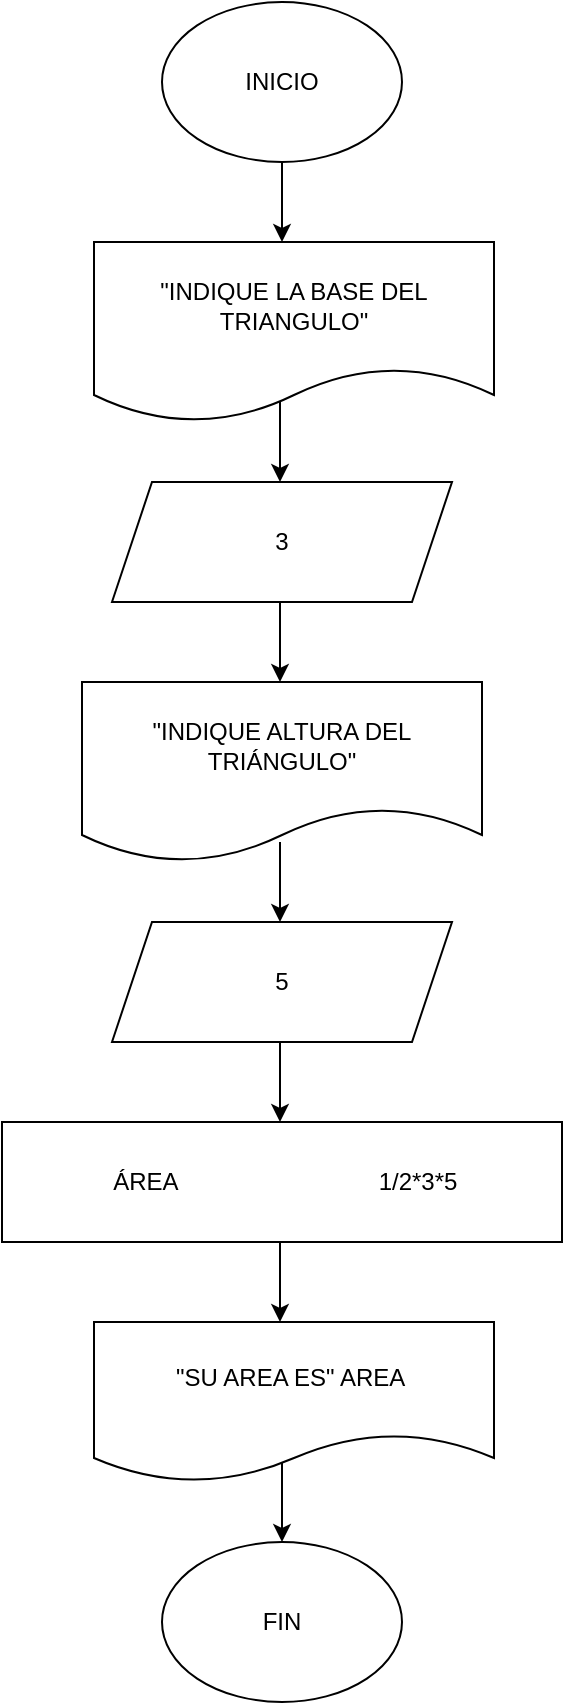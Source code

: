 <mxfile version="26.0.11">
  <diagram name="Página-1" id="ADHDNaXt84kSxLW3gGRc">
    <mxGraphModel dx="1909" dy="1013" grid="1" gridSize="10" guides="1" tooltips="1" connect="1" arrows="1" fold="1" page="1" pageScale="1" pageWidth="827" pageHeight="1169" math="0" shadow="0">
      <root>
        <mxCell id="0" />
        <mxCell id="1" parent="0" />
        <mxCell id="9HzkwYVFT3HCPuWsov---1" value="&lt;font style=&quot;vertical-align: inherit;&quot;&gt;&lt;font style=&quot;vertical-align: inherit;&quot;&gt;INICIO&lt;/font&gt;&lt;/font&gt;" style="ellipse;whiteSpace=wrap;html=1;" vertex="1" parent="1">
          <mxGeometry x="354" y="80" width="120" height="80" as="geometry" />
        </mxCell>
        <mxCell id="9HzkwYVFT3HCPuWsov---2" value="" style="edgeStyle=none;orthogonalLoop=1;jettySize=auto;html=1;rounded=0;exitX=0.5;exitY=1;exitDx=0;exitDy=0;" edge="1" parent="1" source="9HzkwYVFT3HCPuWsov---1">
          <mxGeometry width="100" relative="1" as="geometry">
            <mxPoint x="370" y="180" as="sourcePoint" />
            <mxPoint x="414" y="200" as="targetPoint" />
            <Array as="points" />
          </mxGeometry>
        </mxCell>
        <mxCell id="9HzkwYVFT3HCPuWsov---3" value="&lt;font style=&quot;vertical-align: inherit;&quot;&gt;&lt;font style=&quot;vertical-align: inherit;&quot;&gt;&quot;INDIQUE LA BASE DEL TRIANGULO&quot;&lt;/font&gt;&lt;/font&gt;" style="shape=document;whiteSpace=wrap;html=1;boundedLbl=1;" vertex="1" parent="1">
          <mxGeometry x="320" y="200" width="200" height="90" as="geometry" />
        </mxCell>
        <mxCell id="9HzkwYVFT3HCPuWsov---9" value="" style="edgeStyle=none;orthogonalLoop=1;jettySize=auto;html=1;rounded=0;" edge="1" parent="1">
          <mxGeometry width="100" relative="1" as="geometry">
            <mxPoint x="413" y="280" as="sourcePoint" />
            <mxPoint x="413" y="320" as="targetPoint" />
            <Array as="points" />
          </mxGeometry>
        </mxCell>
        <mxCell id="9HzkwYVFT3HCPuWsov---10" value="&lt;font style=&quot;vertical-align: inherit;&quot;&gt;&lt;font style=&quot;vertical-align: inherit;&quot;&gt;3&lt;/font&gt;&lt;/font&gt;" style="shape=parallelogram;perimeter=parallelogramPerimeter;whiteSpace=wrap;html=1;fixedSize=1;" vertex="1" parent="1">
          <mxGeometry x="329" y="320" width="170" height="60" as="geometry" />
        </mxCell>
        <mxCell id="9HzkwYVFT3HCPuWsov---12" value="" style="edgeStyle=none;orthogonalLoop=1;jettySize=auto;html=1;rounded=0;exitX=0.5;exitY=1;exitDx=0;exitDy=0;" edge="1" parent="1">
          <mxGeometry width="100" relative="1" as="geometry">
            <mxPoint x="413" y="380" as="sourcePoint" />
            <mxPoint x="413" y="420" as="targetPoint" />
            <Array as="points">
              <mxPoint x="413" y="390" />
            </Array>
          </mxGeometry>
        </mxCell>
        <mxCell id="9HzkwYVFT3HCPuWsov---13" value="&lt;font style=&quot;vertical-align: inherit;&quot;&gt;&lt;font style=&quot;vertical-align: inherit;&quot;&gt;&lt;font style=&quot;vertical-align: inherit;&quot;&gt;&lt;font style=&quot;vertical-align: inherit;&quot;&gt;&lt;font style=&quot;vertical-align: inherit;&quot;&gt;&lt;font style=&quot;vertical-align: inherit;&quot;&gt;&quot;INDIQUE ALTURA DEL TRIÁNGULO&quot;&lt;/font&gt;&lt;/font&gt;&lt;/font&gt;&lt;/font&gt;&lt;/font&gt;&lt;/font&gt;" style="shape=document;whiteSpace=wrap;html=1;boundedLbl=1;" vertex="1" parent="1">
          <mxGeometry x="314" y="420" width="200" height="90" as="geometry" />
        </mxCell>
        <mxCell id="9HzkwYVFT3HCPuWsov---14" value="" style="edgeStyle=none;orthogonalLoop=1;jettySize=auto;html=1;rounded=0;exitX=0.5;exitY=1;exitDx=0;exitDy=0;" edge="1" parent="1">
          <mxGeometry width="100" relative="1" as="geometry">
            <mxPoint x="413" y="500" as="sourcePoint" />
            <mxPoint x="413" y="540" as="targetPoint" />
            <Array as="points">
              <mxPoint x="413" y="510" />
            </Array>
          </mxGeometry>
        </mxCell>
        <mxCell id="9HzkwYVFT3HCPuWsov---15" value="&lt;font style=&quot;vertical-align: inherit;&quot;&gt;&lt;font style=&quot;vertical-align: inherit;&quot;&gt;5&lt;/font&gt;&lt;/font&gt;" style="shape=parallelogram;perimeter=parallelogramPerimeter;whiteSpace=wrap;html=1;fixedSize=1;" vertex="1" parent="1">
          <mxGeometry x="329" y="540" width="170" height="60" as="geometry" />
        </mxCell>
        <mxCell id="9HzkwYVFT3HCPuWsov---16" value="" style="edgeStyle=none;orthogonalLoop=1;jettySize=auto;html=1;rounded=0;exitX=0.5;exitY=1;exitDx=0;exitDy=0;" edge="1" parent="1">
          <mxGeometry width="100" relative="1" as="geometry">
            <mxPoint x="413" y="600" as="sourcePoint" />
            <mxPoint x="413" y="640" as="targetPoint" />
            <Array as="points">
              <mxPoint x="413" y="610" />
            </Array>
          </mxGeometry>
        </mxCell>
        <mxCell id="9HzkwYVFT3HCPuWsov---17" value="&lt;font style=&quot;vertical-align: inherit;&quot;&gt;&lt;font style=&quot;vertical-align: inherit;&quot;&gt;&lt;font style=&quot;vertical-align: inherit;&quot;&gt;&lt;font style=&quot;vertical-align: inherit;&quot;&gt;&amp;nbsp; &amp;nbsp; &amp;nbsp; &amp;nbsp; &amp;nbsp; &amp;nbsp; &amp;nbsp; &amp;nbsp;&amp;nbsp;&lt;/font&gt;&lt;/font&gt;&lt;/font&gt;&lt;/font&gt;&lt;div&gt;&lt;font style=&quot;vertical-align: inherit;&quot;&gt;&lt;font style=&quot;vertical-align: inherit;&quot;&gt;&lt;font style=&quot;vertical-align: inherit;&quot;&gt;&lt;font style=&quot;vertical-align: inherit;&quot;&gt;&amp;nbsp; &amp;nbsp; &amp;nbsp; &amp;nbsp; &amp;nbsp; &amp;nbsp; &amp;nbsp; &amp;nbsp; ÁREA&amp;nbsp; &amp;nbsp; &amp;nbsp; &amp;nbsp; &amp;nbsp; &amp;nbsp; &amp;nbsp; &amp;nbsp; &amp;nbsp; &amp;nbsp; &amp;nbsp; &amp;nbsp; &amp;nbsp; &amp;nbsp; &amp;nbsp; 1/2*3*5&amp;nbsp; &amp;nbsp; &amp;nbsp; &amp;nbsp; &amp;nbsp; &amp;nbsp; &amp;nbsp; &amp;nbsp; &amp;nbsp; &amp;nbsp; &amp;nbsp; &amp;nbsp;&lt;/font&gt;&lt;/font&gt;&lt;/font&gt;&lt;/font&gt;&lt;/div&gt;" style="rounded=0;whiteSpace=wrap;html=1;" vertex="1" parent="1">
          <mxGeometry x="274" y="640" width="280" height="60" as="geometry" />
        </mxCell>
        <mxCell id="9HzkwYVFT3HCPuWsov---20" value="&lt;font style=&quot;vertical-align: inherit;&quot;&gt;&lt;font style=&quot;vertical-align: inherit;&quot;&gt;&quot;SU AREA ES&quot; AREA&amp;nbsp;&lt;/font&gt;&lt;/font&gt;" style="shape=document;whiteSpace=wrap;html=1;boundedLbl=1;" vertex="1" parent="1">
          <mxGeometry x="320" y="740" width="200" height="80" as="geometry" />
        </mxCell>
        <mxCell id="9HzkwYVFT3HCPuWsov---21" value="" style="edgeStyle=none;orthogonalLoop=1;jettySize=auto;html=1;rounded=0;exitX=0.5;exitY=1;exitDx=0;exitDy=0;" edge="1" parent="1">
          <mxGeometry width="100" relative="1" as="geometry">
            <mxPoint x="413" y="700" as="sourcePoint" />
            <mxPoint x="413" y="740" as="targetPoint" />
            <Array as="points">
              <mxPoint x="413" y="710" />
            </Array>
          </mxGeometry>
        </mxCell>
        <mxCell id="9HzkwYVFT3HCPuWsov---23" value="" style="edgeStyle=none;orthogonalLoop=1;jettySize=auto;html=1;rounded=0;exitX=0.5;exitY=1;exitDx=0;exitDy=0;" edge="1" parent="1">
          <mxGeometry width="100" relative="1" as="geometry">
            <mxPoint x="414" y="810" as="sourcePoint" />
            <mxPoint x="414" y="850" as="targetPoint" />
            <Array as="points">
              <mxPoint x="414" y="820" />
            </Array>
          </mxGeometry>
        </mxCell>
        <mxCell id="9HzkwYVFT3HCPuWsov---24" value="&lt;font style=&quot;vertical-align: inherit;&quot;&gt;&lt;font style=&quot;vertical-align: inherit;&quot;&gt;FIN&lt;/font&gt;&lt;/font&gt;" style="ellipse;whiteSpace=wrap;html=1;" vertex="1" parent="1">
          <mxGeometry x="354" y="850" width="120" height="80" as="geometry" />
        </mxCell>
      </root>
    </mxGraphModel>
  </diagram>
</mxfile>
